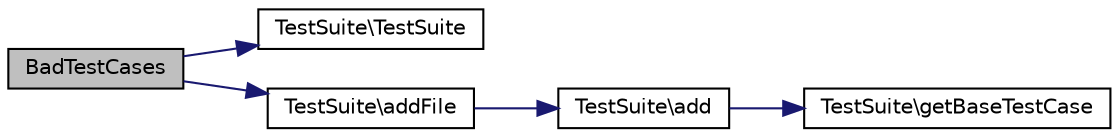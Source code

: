 digraph "BadTestCases"
{
  edge [fontname="Helvetica",fontsize="10",labelfontname="Helvetica",labelfontsize="10"];
  node [fontname="Helvetica",fontsize="10",shape=record];
  rankdir="LR";
  Node1 [label="BadTestCases",height=0.2,width=0.4,color="black", fillcolor="grey75", style="filled" fontcolor="black"];
  Node1 -> Node2 [color="midnightblue",fontsize="10",style="solid",fontname="Helvetica"];
  Node2 [label="TestSuite\\TestSuite",height=0.2,width=0.4,color="black", fillcolor="white", style="filled",URL="$class_test_suite.html#abcc954b65c1ccc5809a0f08d70fd24ce"];
  Node1 -> Node3 [color="midnightblue",fontsize="10",style="solid",fontname="Helvetica"];
  Node3 [label="TestSuite\\addFile",height=0.2,width=0.4,color="black", fillcolor="white", style="filled",URL="$class_test_suite.html#a03cce541ee080a4bf23ada6b323069d0"];
  Node3 -> Node4 [color="midnightblue",fontsize="10",style="solid",fontname="Helvetica"];
  Node4 [label="TestSuite\\add",height=0.2,width=0.4,color="black", fillcolor="white", style="filled",URL="$class_test_suite.html#ad1b162ad108862b107b1ecf98022c0ec"];
  Node4 -> Node5 [color="midnightblue",fontsize="10",style="solid",fontname="Helvetica"];
  Node5 [label="TestSuite\\getBaseTestCase",height=0.2,width=0.4,color="black", fillcolor="white", style="filled",URL="$class_test_suite.html#acaab296f882d579a30db660cdf010a57"];
}
